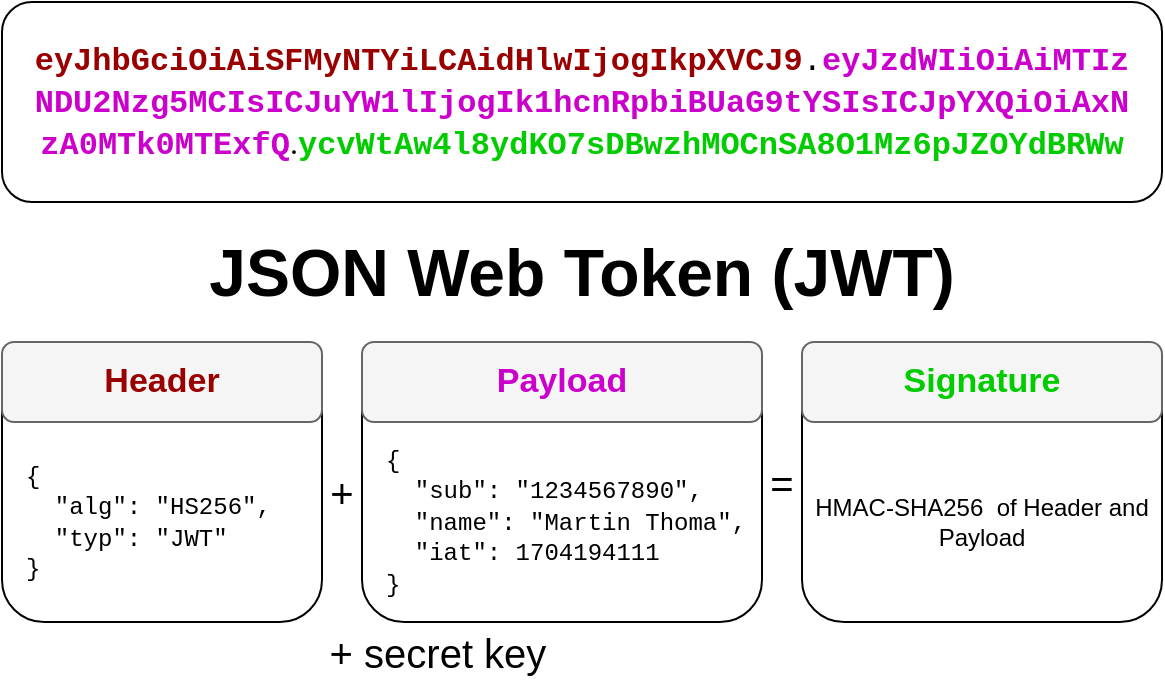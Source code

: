 <mxfile version="22.1.16" type="device">
  <diagram name="Seite-1" id="N0C3xxHi64SsO00XTIb9">
    <mxGraphModel dx="773" dy="452" grid="1" gridSize="10" guides="1" tooltips="1" connect="1" arrows="1" fold="1" page="1" pageScale="1" pageWidth="827" pageHeight="1169" math="0" shadow="0">
      <root>
        <mxCell id="0" />
        <mxCell id="1" parent="0" />
        <mxCell id="o0uNSUGcDxUnskPb-Urc-3" value="" style="rounded=1;whiteSpace=wrap;html=1;" vertex="1" parent="1">
          <mxGeometry x="110" y="210" width="160" height="140" as="geometry" />
        </mxCell>
        <mxCell id="o0uNSUGcDxUnskPb-Urc-4" value="&lt;b&gt;&lt;font color=&quot;#990000&quot; style=&quot;font-size: 17px;&quot;&gt;Header&lt;/font&gt;&lt;/b&gt;" style="rounded=1;whiteSpace=wrap;html=1;fillColor=#f5f5f5;fontColor=#333333;strokeColor=#666666;" vertex="1" parent="1">
          <mxGeometry x="110" y="210" width="160" height="40" as="geometry" />
        </mxCell>
        <mxCell id="o0uNSUGcDxUnskPb-Urc-5" value="" style="rounded=1;whiteSpace=wrap;html=1;" vertex="1" parent="1">
          <mxGeometry x="290" y="210" width="200" height="140" as="geometry" />
        </mxCell>
        <mxCell id="o0uNSUGcDxUnskPb-Urc-6" value="&lt;b&gt;&lt;font color=&quot;#cc00cc&quot; style=&quot;font-size: 17px;&quot;&gt;Payload&lt;/font&gt;&lt;/b&gt;" style="rounded=1;whiteSpace=wrap;html=1;fillColor=#f5f5f5;fontColor=#333333;strokeColor=#666666;" vertex="1" parent="1">
          <mxGeometry x="290" y="210" width="200" height="40" as="geometry" />
        </mxCell>
        <mxCell id="o0uNSUGcDxUnskPb-Urc-7" value="" style="rounded=1;whiteSpace=wrap;html=1;" vertex="1" parent="1">
          <mxGeometry x="510" y="210" width="180" height="140" as="geometry" />
        </mxCell>
        <mxCell id="o0uNSUGcDxUnskPb-Urc-8" value="&lt;b&gt;&lt;font color=&quot;#00cc00&quot; style=&quot;font-size: 17px;&quot;&gt;Signature&lt;/font&gt;&lt;/b&gt;" style="rounded=1;whiteSpace=wrap;html=1;fillColor=#f5f5f5;fontColor=#333333;strokeColor=#666666;" vertex="1" parent="1">
          <mxGeometry x="510" y="210" width="180" height="40" as="geometry" />
        </mxCell>
        <mxCell id="o0uNSUGcDxUnskPb-Urc-9" value="&lt;div&gt;&lt;font face=&quot;Courier New&quot;&gt;{&lt;/font&gt;&lt;/div&gt;&lt;div&gt;&lt;font face=&quot;Courier New&quot;&gt;&amp;nbsp; &quot;alg&quot;: &quot;HS256&quot;,&lt;/font&gt;&lt;/div&gt;&lt;div&gt;&lt;font face=&quot;Courier New&quot;&gt;&amp;nbsp; &quot;typ&quot;: &quot;JWT&quot;&lt;/font&gt;&lt;/div&gt;&lt;div&gt;&lt;font face=&quot;Courier New&quot;&gt;}&lt;/font&gt;&lt;/div&gt;" style="text;html=1;strokeColor=none;fillColor=none;align=left;verticalAlign=middle;whiteSpace=wrap;rounded=0;" vertex="1" parent="1">
          <mxGeometry x="120" y="270" width="140" height="60" as="geometry" />
        </mxCell>
        <mxCell id="o0uNSUGcDxUnskPb-Urc-10" value="&lt;div&gt;&lt;font face=&quot;Courier New&quot;&gt;{&lt;/font&gt;&lt;/div&gt;&lt;div&gt;&lt;font face=&quot;Courier New&quot;&gt;&amp;nbsp; &quot;sub&quot;: &quot;1234567890&quot;,&lt;/font&gt;&lt;/div&gt;&lt;div&gt;&lt;font face=&quot;Courier New&quot;&gt;&amp;nbsp; &quot;name&quot;: &quot;Martin Thoma&quot;,&lt;/font&gt;&lt;/div&gt;&lt;div&gt;&lt;font face=&quot;Courier New&quot;&gt;&amp;nbsp; &quot;iat&quot;: 1704194111&lt;/font&gt;&lt;/div&gt;&lt;div&gt;&lt;font face=&quot;Courier New&quot;&gt;}&lt;/font&gt;&lt;/div&gt;" style="text;html=1;strokeColor=none;fillColor=none;align=left;verticalAlign=middle;whiteSpace=wrap;rounded=0;" vertex="1" parent="1">
          <mxGeometry x="300" y="260" width="190" height="80" as="geometry" />
        </mxCell>
        <mxCell id="o0uNSUGcDxUnskPb-Urc-12" value="HMAC-SHA256&amp;nbsp; of Header and Payload" style="text;html=1;strokeColor=none;fillColor=none;align=center;verticalAlign=middle;whiteSpace=wrap;rounded=0;" vertex="1" parent="1">
          <mxGeometry x="510" y="250" width="180" height="100" as="geometry" />
        </mxCell>
        <mxCell id="o0uNSUGcDxUnskPb-Urc-13" value="&lt;font style=&quot;font-size: 20px;&quot;&gt;+ secret key&lt;/font&gt;" style="text;html=1;strokeColor=none;fillColor=none;align=center;verticalAlign=middle;whiteSpace=wrap;rounded=0;fontFamily=Helvetica;" vertex="1" parent="1">
          <mxGeometry x="268" y="350" width="120" height="30" as="geometry" />
        </mxCell>
        <mxCell id="o0uNSUGcDxUnskPb-Urc-14" value="&lt;font style=&quot;font-size: 20px;&quot;&gt;+&lt;/font&gt;" style="text;html=1;strokeColor=none;fillColor=none;align=center;verticalAlign=middle;whiteSpace=wrap;rounded=0;fontFamily=Helvetica;" vertex="1" parent="1">
          <mxGeometry x="270" y="270" width="20" height="30" as="geometry" />
        </mxCell>
        <mxCell id="o0uNSUGcDxUnskPb-Urc-15" value="&lt;font style=&quot;font-size: 20px;&quot;&gt;=&lt;/font&gt;" style="text;html=1;strokeColor=none;fillColor=none;align=center;verticalAlign=middle;whiteSpace=wrap;rounded=0;fontFamily=Helvetica;" vertex="1" parent="1">
          <mxGeometry x="490" y="265" width="20" height="30" as="geometry" />
        </mxCell>
        <mxCell id="o0uNSUGcDxUnskPb-Urc-17" value="" style="group" vertex="1" connectable="0" parent="1">
          <mxGeometry x="110" y="40" width="580" height="100" as="geometry" />
        </mxCell>
        <mxCell id="o0uNSUGcDxUnskPb-Urc-1" value="" style="rounded=1;whiteSpace=wrap;html=1;" vertex="1" parent="o0uNSUGcDxUnskPb-Urc-17">
          <mxGeometry width="580" height="100" as="geometry" />
        </mxCell>
        <mxCell id="o0uNSUGcDxUnskPb-Urc-2" value="&lt;div style=&quot;font-size: 16px;&quot;&gt;&lt;font face=&quot;Courier New&quot; style=&quot;font-size: 16px;&quot;&gt;&lt;font color=&quot;#990000&quot;&gt;&lt;b&gt;eyJhbGciOiAiSFMyNTYiLCAidHlwIjogIkpXVCJ9&lt;/b&gt;&lt;/font&gt;.&lt;font color=&quot;#cc00cc&quot;&gt;&lt;b&gt;eyJzdWIiOiAiMTIz&lt;/b&gt;&lt;/font&gt;&lt;/font&gt;&lt;/div&gt;&lt;div style=&quot;font-size: 16px;&quot;&gt;&lt;font color=&quot;#cc00cc&quot; face=&quot;Courier New&quot; style=&quot;font-size: 16px;&quot;&gt;&lt;b&gt;NDU2Nzg5MCIsICJuYW1lIjogIk1hcnRpbiBUaG9tYSIsICJpYXQiOiAxN&lt;/b&gt;&lt;/font&gt;&lt;/div&gt;&lt;div style=&quot;font-size: 16px;&quot;&gt;&lt;font style=&quot;font-size: 16px;&quot;&gt;&lt;font color=&quot;#cc00cc&quot; face=&quot;Courier New&quot;&gt;&lt;b&gt;zA0MTk0MTExfQ&lt;/b&gt;&lt;/font&gt;&lt;font face=&quot;rEXTHFskJYraVr-q1fnp&quot;&gt;.&lt;/font&gt;&lt;font face=&quot;Courier New&quot; style=&quot;font-size: 16px;&quot; color=&quot;#00cc00&quot;&gt;&lt;b&gt;ycvWtAw4l8ydKO7sDBwzhMOCnSA8O1Mz6pJZOYdBRWw&lt;/b&gt;&lt;/font&gt;&lt;/font&gt;&lt;/div&gt;" style="text;html=1;strokeColor=none;fillColor=none;align=center;verticalAlign=middle;whiteSpace=wrap;rounded=0;" vertex="1" parent="o0uNSUGcDxUnskPb-Urc-17">
          <mxGeometry x="10" width="560" height="100" as="geometry" />
        </mxCell>
        <mxCell id="o0uNSUGcDxUnskPb-Urc-18" value="&lt;font size=&quot;1&quot; style=&quot;&quot;&gt;&lt;b style=&quot;font-size: 33px;&quot;&gt;JSON Web Token (JWT)&lt;/b&gt;&lt;/font&gt;" style="text;html=1;strokeColor=none;fillColor=none;align=center;verticalAlign=middle;whiteSpace=wrap;rounded=0;" vertex="1" parent="1">
          <mxGeometry x="110" y="140" width="580" height="70" as="geometry" />
        </mxCell>
      </root>
    </mxGraphModel>
  </diagram>
</mxfile>
